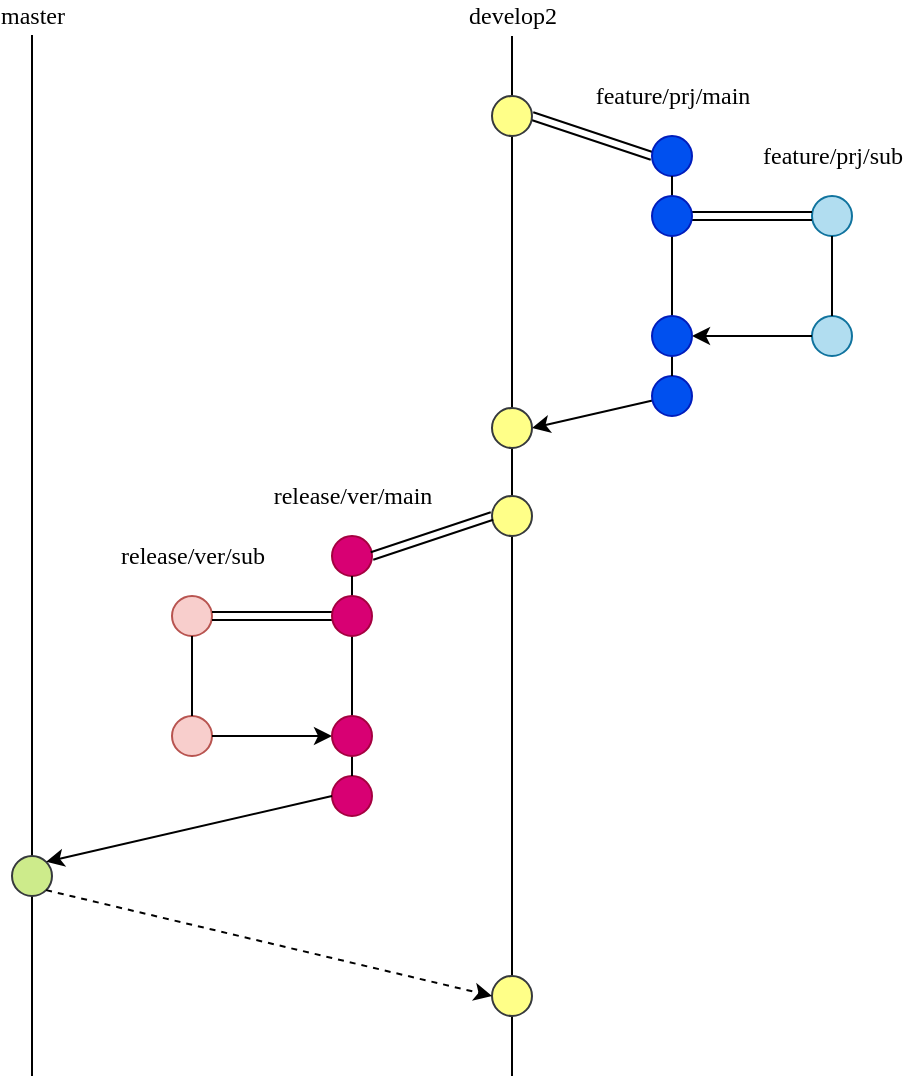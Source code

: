 <mxfile version="12.7.0"><diagram id="T64HDuYO67DCiGUnIBr_" name="merge_flow_normal"><mxGraphModel dx="1111" dy="820" grid="1" gridSize="10" guides="1" tooltips="1" connect="1" arrows="1" fold="1" page="1" pageScale="1" pageWidth="827" pageHeight="583" math="0" shadow="0"><root><mxCell id="0"/><mxCell id="1" parent="0"/><mxCell id="tlj3fIXQ622ifdAc4nm5-41" value="" style="endArrow=none;html=1;labelBackgroundColor=#ffffff;strokeColor=#000000;fontFamily=Tahoma;fontColor=#000000;" edge="1" parent="1"><mxGeometry width="50" height="50" relative="1" as="geometry"><mxPoint x="400" y="560" as="sourcePoint"/><mxPoint x="400" y="40" as="targetPoint"/></mxGeometry></mxCell><mxCell id="tlj3fIXQ622ifdAc4nm5-51" value="develop2" style="text;html=1;align=center;verticalAlign=middle;resizable=0;points=[];labelBackgroundColor=#ffffff;fontFamily=Tahoma;fontColor=#000000;" vertex="1" connectable="0" parent="tlj3fIXQ622ifdAc4nm5-41"><mxGeometry x="0.581" y="-2" relative="1" as="geometry"><mxPoint x="-2" y="-119" as="offset"/></mxGeometry></mxCell><mxCell id="tlj3fIXQ622ifdAc4nm5-2" value="" style="endArrow=none;html=1;" edge="1" parent="1"><mxGeometry width="50" height="50" relative="1" as="geometry"><mxPoint x="160" y="560" as="sourcePoint"/><mxPoint x="160" y="39.5" as="targetPoint"/></mxGeometry></mxCell><mxCell id="tlj3fIXQ622ifdAc4nm5-32" value="master" style="text;html=1;align=center;verticalAlign=middle;resizable=0;points=[];labelBackgroundColor=#ffffff;fontFamily=Tahoma;fontColor=#000000;" vertex="1" connectable="0" parent="tlj3fIXQ622ifdAc4nm5-2"><mxGeometry x="0.463" relative="1" as="geometry"><mxPoint y="-150" as="offset"/></mxGeometry></mxCell><mxCell id="tlj3fIXQ622ifdAc4nm5-10" value="" style="endArrow=classic;html=1;fontFamily=Tahoma;exitX=1;exitY=0.5;exitDx=0;exitDy=0;entryX=0;entryY=0.5;entryDx=0;entryDy=0;shape=link;" edge="1" parent="1" source="tlj3fIXQ622ifdAc4nm5-18" target="tlj3fIXQ622ifdAc4nm5-20"><mxGeometry width="50" height="50" relative="1" as="geometry"><mxPoint x="430" y="86" as="sourcePoint"/><mxPoint x="510" y="96" as="targetPoint"/></mxGeometry></mxCell><mxCell id="tlj3fIXQ622ifdAc4nm5-17" value="" style="endArrow=classic;html=1;fontFamily=Tahoma;entryX=1;entryY=0.5;entryDx=0;entryDy=0;labelBorderColor=none;" edge="1" parent="1" source="tlj3fIXQ622ifdAc4nm5-21" target="tlj3fIXQ622ifdAc4nm5-22"><mxGeometry width="50" height="50" relative="1" as="geometry"><mxPoint x="520" y="216" as="sourcePoint"/><mxPoint x="400" y="236" as="targetPoint"/></mxGeometry></mxCell><mxCell id="tlj3fIXQ622ifdAc4nm5-19" value="" style="endArrow=classic;html=1;fontFamily=Tahoma;" edge="1" parent="1" target="tlj3fIXQ622ifdAc4nm5-18"><mxGeometry width="50" height="50" relative="1" as="geometry"><mxPoint x="400" y="76" as="sourcePoint"/><mxPoint x="520" y="96" as="targetPoint"/></mxGeometry></mxCell><mxCell id="tlj3fIXQ622ifdAc4nm5-20" value="" style="ellipse;whiteSpace=wrap;html=1;aspect=fixed;fontFamily=Tahoma;fillColor=#0050ef;strokeColor=#001DBC;fontColor=#ffffff;" vertex="1" parent="1"><mxGeometry x="470" y="90" width="20" height="20" as="geometry"/></mxCell><mxCell id="tlj3fIXQ622ifdAc4nm5-21" value="" style="ellipse;whiteSpace=wrap;html=1;aspect=fixed;fontFamily=Tahoma;fillColor=#0050ef;strokeColor=#001DBC;fontColor=#ffffff;" vertex="1" parent="1"><mxGeometry x="470" y="210" width="20" height="20" as="geometry"/></mxCell><mxCell id="tlj3fIXQ622ifdAc4nm5-22" value="" style="ellipse;whiteSpace=wrap;html=1;aspect=fixed;fontFamily=Tahoma;fillColor=#ffff88;strokeColor=#36393d;" vertex="1" parent="1"><mxGeometry x="390" y="226" width="20" height="20" as="geometry"/></mxCell><mxCell id="tlj3fIXQ622ifdAc4nm5-23" value="" style="ellipse;whiteSpace=wrap;html=1;aspect=fixed;fontFamily=Tahoma;fillColor=#b1ddf0;strokeColor=#10739e;" vertex="1" parent="1"><mxGeometry x="550" y="180" width="20" height="20" as="geometry"/></mxCell><mxCell id="tlj3fIXQ622ifdAc4nm5-18" value="" style="ellipse;whiteSpace=wrap;html=1;aspect=fixed;fontFamily=Tahoma;labelBackgroundColor=none;labelBorderColor=none;fillColor=#ffff88;strokeColor=#36393d;" vertex="1" parent="1"><mxGeometry x="390" y="70" width="20" height="20" as="geometry"/></mxCell><mxCell id="tlj3fIXQ622ifdAc4nm5-28" value="" style="ellipse;whiteSpace=wrap;html=1;aspect=fixed;fontFamily=Tahoma;fillColor=#b1ddf0;strokeColor=#10739e;" vertex="1" parent="1"><mxGeometry x="550" y="120" width="20" height="20" as="geometry"/></mxCell><mxCell id="tlj3fIXQ622ifdAc4nm5-35" value="" style="ellipse;whiteSpace=wrap;html=1;aspect=fixed;fontFamily=Tahoma;fillColor=#ffff88;strokeColor=#36393d;" vertex="1" parent="1"><mxGeometry x="390" y="270" width="20" height="20" as="geometry"/></mxCell><mxCell id="tlj3fIXQ622ifdAc4nm5-56" value="" style="endArrow=none;html=1;labelBackgroundColor=#ffffff;strokeColor=#000000;fontFamily=Tahoma;fontColor=#000000;exitX=0.5;exitY=0;exitDx=0;exitDy=0;" edge="1" parent="1" source="tlj3fIXQ622ifdAc4nm5-21"><mxGeometry width="50" height="50" relative="1" as="geometry"><mxPoint x="430" y="160" as="sourcePoint"/><mxPoint x="480" y="110" as="targetPoint"/></mxGeometry></mxCell><mxCell id="tlj3fIXQ622ifdAc4nm5-57" value="feature/prj/main" style="text;html=1;align=center;verticalAlign=middle;resizable=0;points=[];labelBackgroundColor=#ffffff;fontFamily=Tahoma;fontColor=#000000;" vertex="1" connectable="0" parent="tlj3fIXQ622ifdAc4nm5-56"><mxGeometry x="0.24" y="2" relative="1" as="geometry"><mxPoint x="2" y="-78" as="offset"/></mxGeometry></mxCell><mxCell id="tlj3fIXQ622ifdAc4nm5-60" value="" style="endArrow=none;html=1;labelBackgroundColor=#ffffff;strokeColor=#000000;fontFamily=Tahoma;fontColor=#000000;exitX=0.5;exitY=0;exitDx=0;exitDy=0;" edge="1" parent="1" source="tlj3fIXQ622ifdAc4nm5-23"><mxGeometry width="50" height="50" relative="1" as="geometry"><mxPoint x="560" y="250" as="sourcePoint"/><mxPoint x="560" y="140" as="targetPoint"/></mxGeometry></mxCell><mxCell id="tlj3fIXQ622ifdAc4nm5-61" value="feature/prj/sub" style="text;html=1;align=center;verticalAlign=middle;resizable=0;points=[];labelBackgroundColor=#ffffff;fontFamily=Tahoma;fontColor=#000000;" vertex="1" connectable="0" parent="tlj3fIXQ622ifdAc4nm5-60"><mxGeometry x="-0.545" y="-1" relative="1" as="geometry"><mxPoint x="-1" y="-71" as="offset"/></mxGeometry></mxCell><mxCell id="tlj3fIXQ622ifdAc4nm5-62" value="" style="endArrow=classic;html=1;labelBackgroundColor=#ffffff;strokeColor=#000000;fontFamily=Tahoma;fontColor=#000000;entryX=0;entryY=0.5;entryDx=0;entryDy=0;shape=link;" edge="1" parent="1" target="tlj3fIXQ622ifdAc4nm5-28"><mxGeometry width="50" height="50" relative="1" as="geometry"><mxPoint x="490" y="130" as="sourcePoint"/><mxPoint x="530" y="70" as="targetPoint"/></mxGeometry></mxCell><mxCell id="tlj3fIXQ622ifdAc4nm5-63" value="" style="endArrow=classic;html=1;labelBackgroundColor=#ffffff;strokeColor=#000000;fontFamily=Tahoma;fontColor=#000000;exitX=0;exitY=0.5;exitDx=0;exitDy=0;" edge="1" parent="1" source="tlj3fIXQ622ifdAc4nm5-23"><mxGeometry width="50" height="50" relative="1" as="geometry"><mxPoint x="560" y="260" as="sourcePoint"/><mxPoint x="490" y="190" as="targetPoint"/></mxGeometry></mxCell><mxCell id="tlj3fIXQ622ifdAc4nm5-64" value="" style="ellipse;whiteSpace=wrap;html=1;aspect=fixed;fontFamily=Tahoma;fillColor=#d80073;strokeColor=#A50040;fontColor=#ffffff;" vertex="1" parent="1"><mxGeometry x="310" y="290" width="20" height="20" as="geometry"/></mxCell><mxCell id="tlj3fIXQ622ifdAc4nm5-65" value="" style="ellipse;whiteSpace=wrap;html=1;aspect=fixed;fontFamily=Tahoma;fillColor=#d80073;strokeColor=#A50040;fontColor=#ffffff;" vertex="1" parent="1"><mxGeometry x="310" y="410" width="20" height="20" as="geometry"/></mxCell><mxCell id="tlj3fIXQ622ifdAc4nm5-66" value="" style="endArrow=none;html=1;labelBackgroundColor=#ffffff;strokeColor=#000000;fontFamily=Tahoma;fontColor=#000000;exitX=0.5;exitY=0;exitDx=0;exitDy=0;" edge="1" parent="1" source="tlj3fIXQ622ifdAc4nm5-65"><mxGeometry width="50" height="50" relative="1" as="geometry"><mxPoint x="270" y="360" as="sourcePoint"/><mxPoint x="320" y="310" as="targetPoint"/></mxGeometry></mxCell><mxCell id="tlj3fIXQ622ifdAc4nm5-67" value="release/ver/main" style="text;html=1;align=center;verticalAlign=middle;resizable=0;points=[];labelBackgroundColor=#ffffff;fontFamily=Tahoma;fontColor=#000000;" vertex="1" connectable="0" parent="tlj3fIXQ622ifdAc4nm5-66"><mxGeometry x="-0.5" y="3" relative="1" as="geometry"><mxPoint x="3" y="-115" as="offset"/></mxGeometry></mxCell><mxCell id="tlj3fIXQ622ifdAc4nm5-68" value="" style="ellipse;whiteSpace=wrap;html=1;aspect=fixed;fontFamily=Tahoma;fillColor=#f8cecc;strokeColor=#b85450;" vertex="1" parent="1"><mxGeometry x="230" y="320" width="20" height="20" as="geometry"/></mxCell><mxCell id="tlj3fIXQ622ifdAc4nm5-69" value="" style="ellipse;whiteSpace=wrap;html=1;aspect=fixed;fontFamily=Tahoma;fillColor=#f8cecc;strokeColor=#b85450;" vertex="1" parent="1"><mxGeometry x="230" y="380" width="20" height="20" as="geometry"/></mxCell><mxCell id="tlj3fIXQ622ifdAc4nm5-70" value="" style="endArrow=none;html=1;labelBackgroundColor=#ffffff;strokeColor=#000000;fontFamily=Tahoma;fontColor=#000000;exitX=0.5;exitY=0;exitDx=0;exitDy=0;" edge="1" parent="1" source="tlj3fIXQ622ifdAc4nm5-69"><mxGeometry width="50" height="50" relative="1" as="geometry"><mxPoint x="240" y="460" as="sourcePoint"/><mxPoint x="240" y="340" as="targetPoint"/></mxGeometry></mxCell><mxCell id="tlj3fIXQ622ifdAc4nm5-71" value="release/ver/sub" style="text;html=1;align=center;verticalAlign=middle;resizable=0;points=[];labelBackgroundColor=#ffffff;fontFamily=Tahoma;fontColor=#000000;" vertex="1" connectable="0" parent="tlj3fIXQ622ifdAc4nm5-70"><mxGeometry x="0.567" y="-2" relative="1" as="geometry"><mxPoint x="-2" y="-49" as="offset"/></mxGeometry></mxCell><mxCell id="tlj3fIXQ622ifdAc4nm5-72" value="" style="endArrow=classic;html=1;labelBackgroundColor=#ffffff;strokeColor=#000000;fontFamily=Tahoma;fontColor=#000000;entryX=1;entryY=0.5;entryDx=0;entryDy=0;shape=link;" edge="1" parent="1" target="tlj3fIXQ622ifdAc4nm5-68"><mxGeometry width="50" height="50" relative="1" as="geometry"><mxPoint x="310" y="330" as="sourcePoint"/><mxPoint x="360" y="255" as="targetPoint"/></mxGeometry></mxCell><mxCell id="tlj3fIXQ622ifdAc4nm5-73" value="" style="endArrow=classic;html=1;labelBackgroundColor=#ffffff;strokeColor=#000000;fontFamily=Tahoma;fontColor=#000000;exitX=0;exitY=0.5;exitDx=0;exitDy=0;entryX=1;entryY=0.5;entryDx=0;entryDy=0;shape=link;" edge="1" parent="1" source="tlj3fIXQ622ifdAc4nm5-35" target="tlj3fIXQ622ifdAc4nm5-64"><mxGeometry width="50" height="50" relative="1" as="geometry"><mxPoint x="60" y="630" as="sourcePoint"/><mxPoint x="110" y="580" as="targetPoint"/></mxGeometry></mxCell><mxCell id="tlj3fIXQ622ifdAc4nm5-74" value="" style="endArrow=classic;html=1;labelBackgroundColor=#ffffff;strokeColor=#000000;fontFamily=Tahoma;fontColor=#000000;exitX=1;exitY=0.5;exitDx=0;exitDy=0;" edge="1" parent="1" source="tlj3fIXQ622ifdAc4nm5-69"><mxGeometry width="50" height="50" relative="1" as="geometry"><mxPoint x="60" y="630" as="sourcePoint"/><mxPoint x="310" y="390" as="targetPoint"/></mxGeometry></mxCell><mxCell id="tlj3fIXQ622ifdAc4nm5-75" value="" style="ellipse;whiteSpace=wrap;html=1;aspect=fixed;fontFamily=Tahoma;fillColor=#ffff88;strokeColor=#36393d;" vertex="1" parent="1"><mxGeometry x="390" y="510" width="20" height="20" as="geometry"/></mxCell><mxCell id="tlj3fIXQ622ifdAc4nm5-88" value="" style="ellipse;whiteSpace=wrap;html=1;aspect=fixed;fontFamily=Tahoma;fillColor=#d80073;strokeColor=#A50040;fontColor=#ffffff;" vertex="1" parent="1"><mxGeometry x="310" y="320" width="20" height="20" as="geometry"/></mxCell><mxCell id="tlj3fIXQ622ifdAc4nm5-89" value="" style="ellipse;whiteSpace=wrap;html=1;aspect=fixed;fontFamily=Tahoma;fillColor=#d80073;strokeColor=#A50040;fontColor=#ffffff;" vertex="1" parent="1"><mxGeometry x="310" y="380" width="20" height="20" as="geometry"/></mxCell><mxCell id="tlj3fIXQ622ifdAc4nm5-92" value="" style="ellipse;whiteSpace=wrap;html=1;aspect=fixed;fontFamily=Tahoma;fillColor=#0050ef;strokeColor=#001DBC;fontColor=#ffffff;" vertex="1" parent="1"><mxGeometry x="470" y="120" width="20" height="20" as="geometry"/></mxCell><mxCell id="tlj3fIXQ622ifdAc4nm5-94" value="" style="ellipse;whiteSpace=wrap;html=1;aspect=fixed;fontFamily=Tahoma;fillColor=#0050ef;strokeColor=#001DBC;fontColor=#ffffff;" vertex="1" parent="1"><mxGeometry x="470" y="180" width="20" height="20" as="geometry"/></mxCell><mxCell id="tlj3fIXQ622ifdAc4nm5-83" value="" style="ellipse;whiteSpace=wrap;html=1;aspect=fixed;fontFamily=Tahoma;fillColor=#cdeb8b;strokeColor=#36393d;" vertex="1" parent="1"><mxGeometry x="150" y="450" width="20" height="20" as="geometry"/></mxCell><mxCell id="tlj3fIXQ622ifdAc4nm5-100" value="" style="endArrow=classic;html=1;labelBackgroundColor=#ffffff;strokeColor=#000000;fontFamily=Tahoma;fontColor=#000000;exitX=0;exitY=0.5;exitDx=0;exitDy=0;entryX=1;entryY=0;entryDx=0;entryDy=0;" edge="1" parent="1" source="tlj3fIXQ622ifdAc4nm5-65" target="tlj3fIXQ622ifdAc4nm5-83"><mxGeometry width="50" height="50" relative="1" as="geometry"><mxPoint x="140" y="630" as="sourcePoint"/><mxPoint x="190" y="580" as="targetPoint"/></mxGeometry></mxCell><mxCell id="tlj3fIXQ622ifdAc4nm5-101" value="" style="endArrow=classic;html=1;labelBackgroundColor=#ffffff;strokeColor=#000000;fontFamily=Tahoma;fontColor=#000000;entryX=0;entryY=0.5;entryDx=0;entryDy=0;exitX=1;exitY=1;exitDx=0;exitDy=0;dashed=1;" edge="1" parent="1" source="tlj3fIXQ622ifdAc4nm5-83" target="tlj3fIXQ622ifdAc4nm5-75"><mxGeometry width="50" height="50" relative="1" as="geometry"><mxPoint x="160" y="480" as="sourcePoint"/><mxPoint x="190" y="580" as="targetPoint"/></mxGeometry></mxCell></root></mxGraphModel></diagram></mxfile>